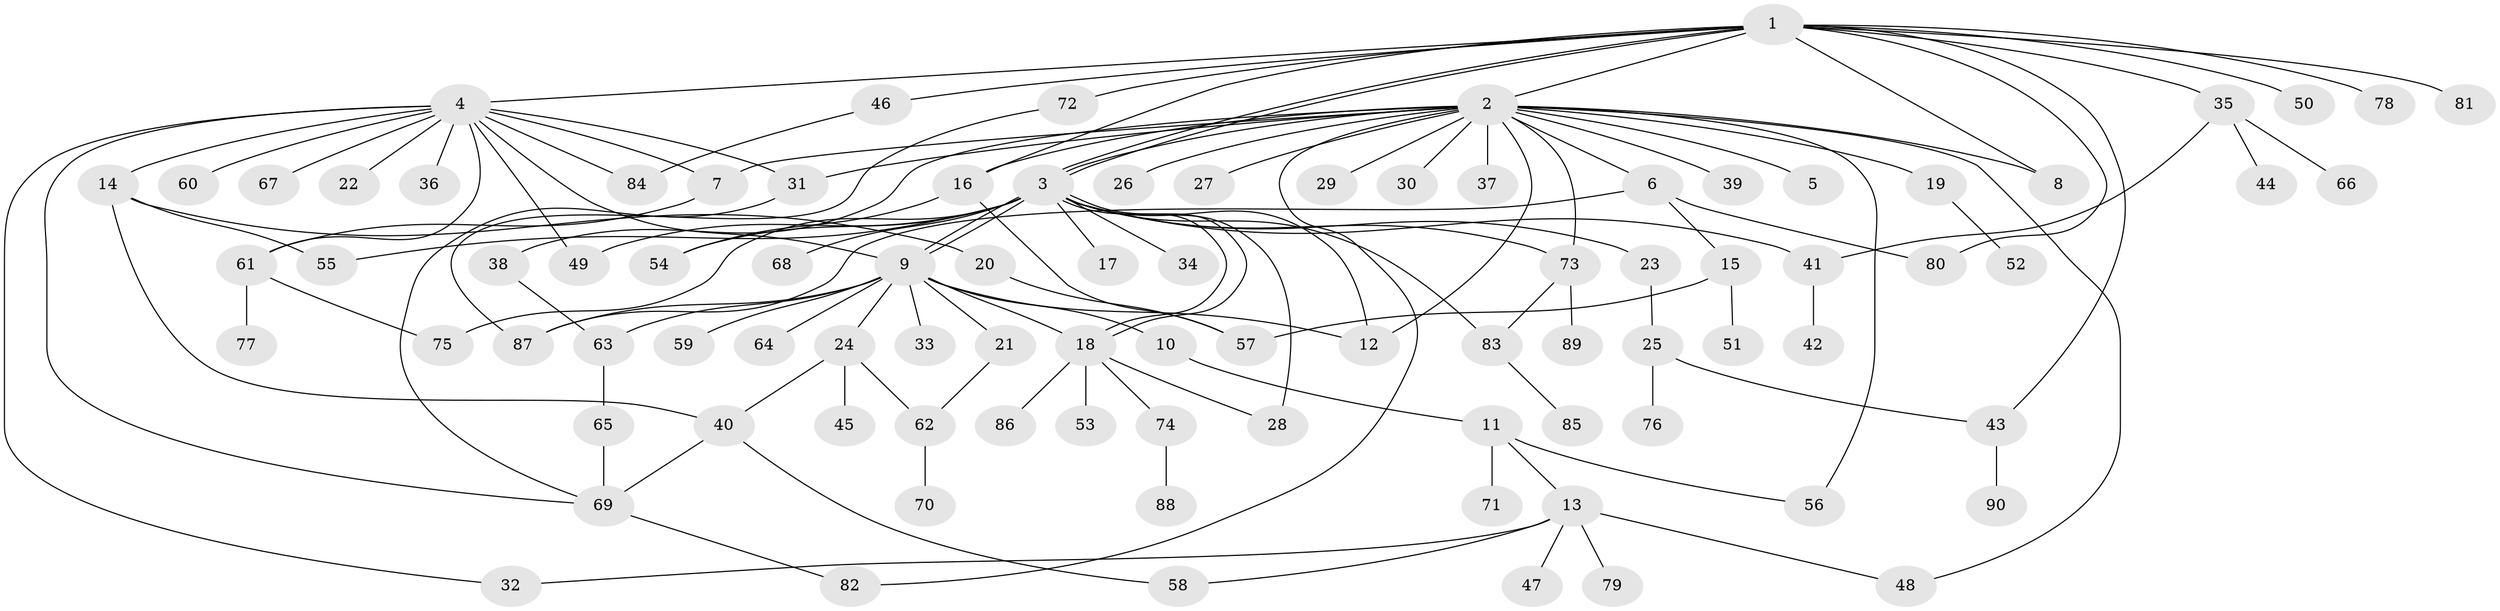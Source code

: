// Generated by graph-tools (version 1.1) at 2025/01/03/09/25 03:01:54]
// undirected, 90 vertices, 128 edges
graph export_dot {
graph [start="1"]
  node [color=gray90,style=filled];
  1;
  2;
  3;
  4;
  5;
  6;
  7;
  8;
  9;
  10;
  11;
  12;
  13;
  14;
  15;
  16;
  17;
  18;
  19;
  20;
  21;
  22;
  23;
  24;
  25;
  26;
  27;
  28;
  29;
  30;
  31;
  32;
  33;
  34;
  35;
  36;
  37;
  38;
  39;
  40;
  41;
  42;
  43;
  44;
  45;
  46;
  47;
  48;
  49;
  50;
  51;
  52;
  53;
  54;
  55;
  56;
  57;
  58;
  59;
  60;
  61;
  62;
  63;
  64;
  65;
  66;
  67;
  68;
  69;
  70;
  71;
  72;
  73;
  74;
  75;
  76;
  77;
  78;
  79;
  80;
  81;
  82;
  83;
  84;
  85;
  86;
  87;
  88;
  89;
  90;
  1 -- 2;
  1 -- 3;
  1 -- 3;
  1 -- 4;
  1 -- 8;
  1 -- 16;
  1 -- 35;
  1 -- 43;
  1 -- 46;
  1 -- 50;
  1 -- 72;
  1 -- 78;
  1 -- 80;
  1 -- 81;
  2 -- 3;
  2 -- 5;
  2 -- 6;
  2 -- 7;
  2 -- 8;
  2 -- 12;
  2 -- 16;
  2 -- 19;
  2 -- 26;
  2 -- 27;
  2 -- 29;
  2 -- 30;
  2 -- 31;
  2 -- 37;
  2 -- 38;
  2 -- 39;
  2 -- 48;
  2 -- 56;
  2 -- 73;
  2 -- 82;
  3 -- 9;
  3 -- 9;
  3 -- 12;
  3 -- 17;
  3 -- 18;
  3 -- 18;
  3 -- 23;
  3 -- 28;
  3 -- 34;
  3 -- 41;
  3 -- 49;
  3 -- 54;
  3 -- 55;
  3 -- 68;
  3 -- 73;
  3 -- 75;
  3 -- 83;
  4 -- 7;
  4 -- 9;
  4 -- 14;
  4 -- 22;
  4 -- 31;
  4 -- 32;
  4 -- 36;
  4 -- 49;
  4 -- 60;
  4 -- 61;
  4 -- 67;
  4 -- 69;
  4 -- 84;
  6 -- 15;
  6 -- 80;
  6 -- 87;
  7 -- 61;
  9 -- 10;
  9 -- 12;
  9 -- 18;
  9 -- 21;
  9 -- 24;
  9 -- 33;
  9 -- 59;
  9 -- 63;
  9 -- 64;
  9 -- 87;
  10 -- 11;
  11 -- 13;
  11 -- 56;
  11 -- 71;
  13 -- 32;
  13 -- 47;
  13 -- 48;
  13 -- 58;
  13 -- 79;
  14 -- 20;
  14 -- 40;
  14 -- 55;
  15 -- 51;
  15 -- 57;
  16 -- 54;
  16 -- 57;
  18 -- 28;
  18 -- 53;
  18 -- 74;
  18 -- 86;
  19 -- 52;
  20 -- 57;
  21 -- 62;
  23 -- 25;
  24 -- 40;
  24 -- 45;
  24 -- 62;
  25 -- 43;
  25 -- 76;
  31 -- 69;
  35 -- 41;
  35 -- 44;
  35 -- 66;
  38 -- 63;
  40 -- 58;
  40 -- 69;
  41 -- 42;
  43 -- 90;
  46 -- 84;
  61 -- 75;
  61 -- 77;
  62 -- 70;
  63 -- 65;
  65 -- 69;
  69 -- 82;
  72 -- 87;
  73 -- 83;
  73 -- 89;
  74 -- 88;
  83 -- 85;
}
